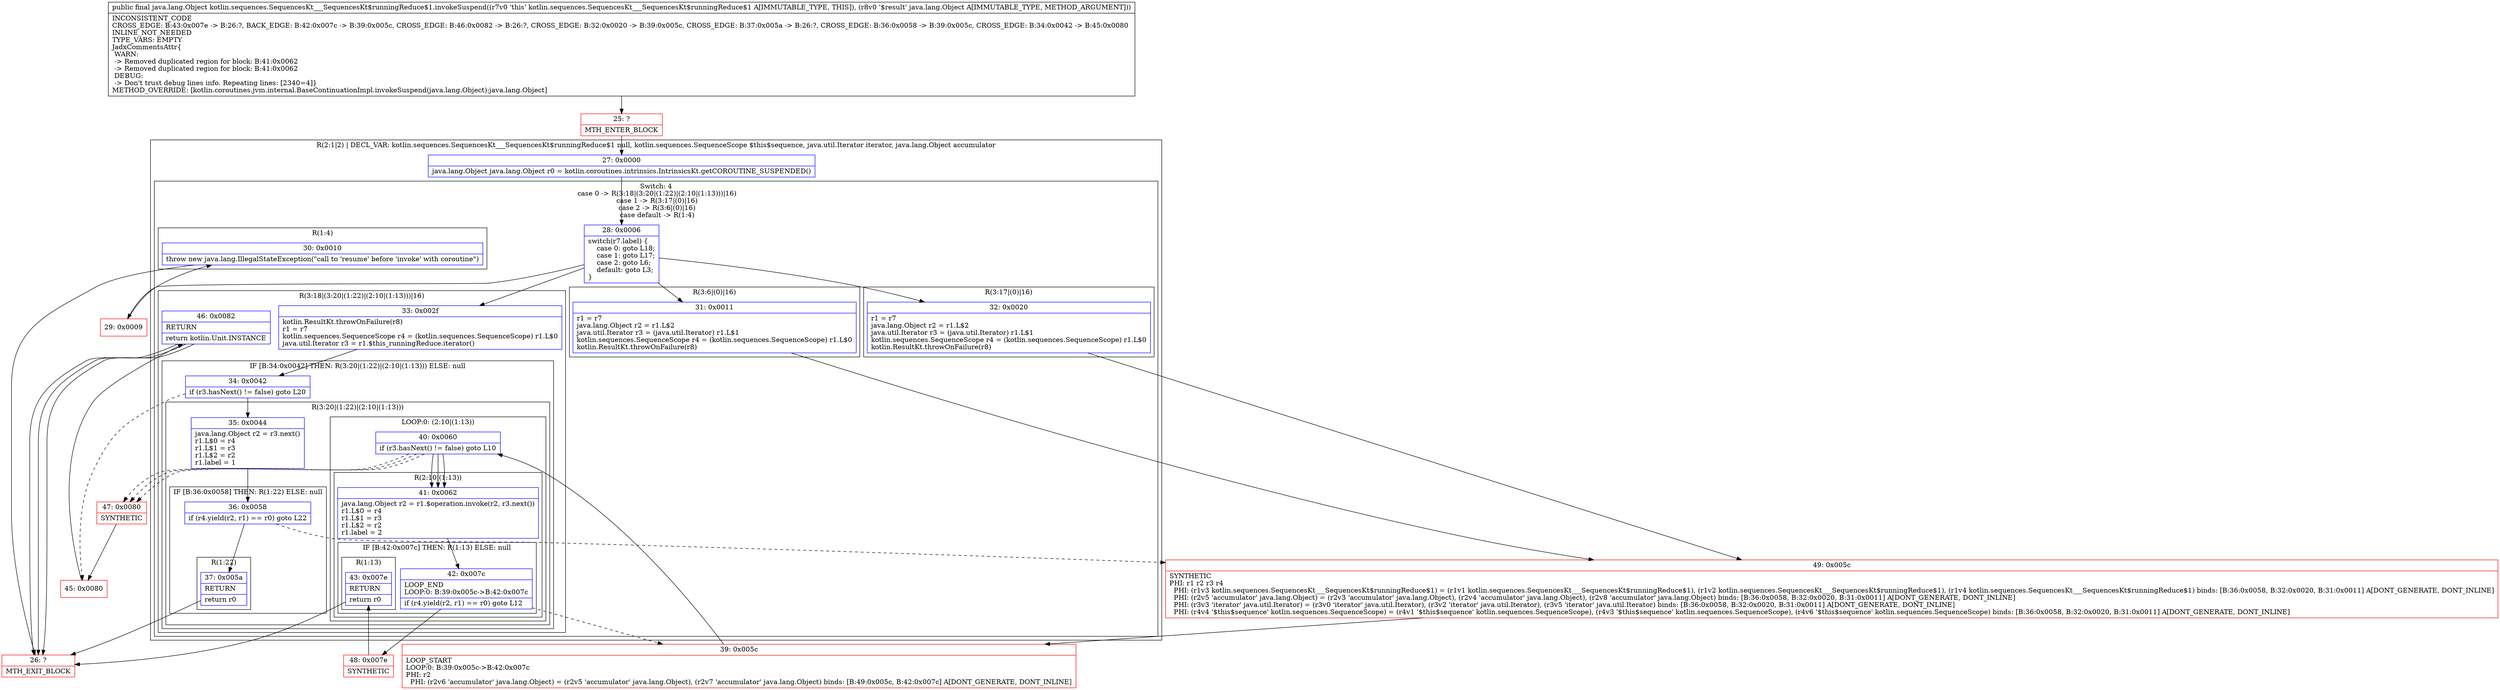 digraph "CFG forkotlin.sequences.SequencesKt___SequencesKt$runningReduce$1.invokeSuspend(Ljava\/lang\/Object;)Ljava\/lang\/Object;" {
subgraph cluster_Region_1426947830 {
label = "R(2:1|2) | DECL_VAR: kotlin.sequences.SequencesKt___SequencesKt$runningReduce$1 null, kotlin.sequences.SequenceScope $this$sequence, java.util.Iterator iterator, java.lang.Object accumulator\l";
node [shape=record,color=blue];
Node_27 [shape=record,label="{27\:\ 0x0000|java.lang.Object java.lang.Object r0 = kotlin.coroutines.intrinsics.IntrinsicsKt.getCOROUTINE_SUSPENDED()\l}"];
subgraph cluster_SwitchRegion_299216152 {
label = "Switch: 4
 case 0 -> R(3:18|(3:20|(1:22)|(2:10|(1:13)))|16)
 case 1 -> R(3:17|(0)|16)
 case 2 -> R(3:6|(0)|16)
 case default -> R(1:4)";
node [shape=record,color=blue];
Node_28 [shape=record,label="{28\:\ 0x0006|switch(r7.label) \{\l    case 0: goto L18;\l    case 1: goto L17;\l    case 2: goto L6;\l    default: goto L3;\l\}\l}"];
subgraph cluster_Region_740612361 {
label = "R(3:18|(3:20|(1:22)|(2:10|(1:13)))|16)";
node [shape=record,color=blue];
Node_33 [shape=record,label="{33\:\ 0x002f|kotlin.ResultKt.throwOnFailure(r8)\lr1 = r7\lkotlin.sequences.SequenceScope r4 = (kotlin.sequences.SequenceScope) r1.L$0\ljava.util.Iterator r3 = r1.$this_runningReduce.iterator()\l}"];
subgraph cluster_IfRegion_1170685872 {
label = "IF [B:34:0x0042] THEN: R(3:20|(1:22)|(2:10|(1:13))) ELSE: null";
node [shape=record,color=blue];
Node_34 [shape=record,label="{34\:\ 0x0042|if (r3.hasNext() != false) goto L20\l}"];
subgraph cluster_Region_517378113 {
label = "R(3:20|(1:22)|(2:10|(1:13)))";
node [shape=record,color=blue];
Node_35 [shape=record,label="{35\:\ 0x0044|java.lang.Object r2 = r3.next()\lr1.L$0 = r4\lr1.L$1 = r3\lr1.L$2 = r2\lr1.label = 1\l}"];
subgraph cluster_IfRegion_1332166311 {
label = "IF [B:36:0x0058] THEN: R(1:22) ELSE: null";
node [shape=record,color=blue];
Node_36 [shape=record,label="{36\:\ 0x0058|if (r4.yield(r2, r1) == r0) goto L22\l}"];
subgraph cluster_Region_664882198 {
label = "R(1:22)";
node [shape=record,color=blue];
Node_37 [shape=record,label="{37\:\ 0x005a|RETURN\l|return r0\l}"];
}
}
subgraph cluster_LoopRegion_525123809 {
label = "LOOP:0: (2:10|(1:13))";
node [shape=record,color=blue];
Node_40 [shape=record,label="{40\:\ 0x0060|if (r3.hasNext() != false) goto L10\l}"];
subgraph cluster_Region_338750979 {
label = "R(2:10|(1:13))";
node [shape=record,color=blue];
Node_41 [shape=record,label="{41\:\ 0x0062|java.lang.Object r2 = r1.$operation.invoke(r2, r3.next())\lr1.L$0 = r4\lr1.L$1 = r3\lr1.L$2 = r2\lr1.label = 2\l}"];
subgraph cluster_IfRegion_1686400600 {
label = "IF [B:42:0x007c] THEN: R(1:13) ELSE: null";
node [shape=record,color=blue];
Node_42 [shape=record,label="{42\:\ 0x007c|LOOP_END\lLOOP:0: B:39:0x005c\-\>B:42:0x007c\l|if (r4.yield(r2, r1) == r0) goto L12\l}"];
subgraph cluster_Region_1522550512 {
label = "R(1:13)";
node [shape=record,color=blue];
Node_43 [shape=record,label="{43\:\ 0x007e|RETURN\l|return r0\l}"];
}
}
}
}
}
}
Node_46 [shape=record,label="{46\:\ 0x0082|RETURN\l|return kotlin.Unit.INSTANCE\l}"];
}
subgraph cluster_Region_21553511 {
label = "R(3:17|(0)|16)";
node [shape=record,color=blue];
Node_32 [shape=record,label="{32\:\ 0x0020|r1 = r7\ljava.lang.Object r2 = r1.L$2\ljava.util.Iterator r3 = (java.util.Iterator) r1.L$1\lkotlin.sequences.SequenceScope r4 = (kotlin.sequences.SequenceScope) r1.L$0\lkotlin.ResultKt.throwOnFailure(r8)\l}"];
subgraph cluster_LoopRegion_1360679774 {
label = "LOOP:0: (0)";
node [shape=record,color=blue];
Node_40 [shape=record,label="{40\:\ 0x0060|if (r3.hasNext() != false) goto L10\l}"];
subgraph cluster_Region_1830525192 {
label = "R(0)";
node [shape=record,color=blue];
}
}
Node_46 [shape=record,label="{46\:\ 0x0082|RETURN\l|return kotlin.Unit.INSTANCE\l}"];
}
subgraph cluster_Region_1182378424 {
label = "R(3:6|(0)|16)";
node [shape=record,color=blue];
Node_31 [shape=record,label="{31\:\ 0x0011|r1 = r7\ljava.lang.Object r2 = r1.L$2\ljava.util.Iterator r3 = (java.util.Iterator) r1.L$1\lkotlin.sequences.SequenceScope r4 = (kotlin.sequences.SequenceScope) r1.L$0\lkotlin.ResultKt.throwOnFailure(r8)\l}"];
subgraph cluster_LoopRegion_291312036 {
label = "LOOP:0: (0)";
node [shape=record,color=blue];
Node_40 [shape=record,label="{40\:\ 0x0060|if (r3.hasNext() != false) goto L10\l}"];
subgraph cluster_Region_1752141990 {
label = "R(0)";
node [shape=record,color=blue];
}
}
Node_46 [shape=record,label="{46\:\ 0x0082|RETURN\l|return kotlin.Unit.INSTANCE\l}"];
}
subgraph cluster_Region_1810677334 {
label = "R(1:4)";
node [shape=record,color=blue];
Node_30 [shape=record,label="{30\:\ 0x0010|throw new java.lang.IllegalStateException(\"call to 'resume' before 'invoke' with coroutine\")\l}"];
}
}
}
Node_25 [shape=record,color=red,label="{25\:\ ?|MTH_ENTER_BLOCK\l}"];
Node_29 [shape=record,color=red,label="{29\:\ 0x0009}"];
Node_26 [shape=record,color=red,label="{26\:\ ?|MTH_EXIT_BLOCK\l}"];
Node_49 [shape=record,color=red,label="{49\:\ 0x005c|SYNTHETIC\lPHI: r1 r2 r3 r4 \l  PHI: (r1v3 kotlin.sequences.SequencesKt___SequencesKt$runningReduce$1) = (r1v1 kotlin.sequences.SequencesKt___SequencesKt$runningReduce$1), (r1v2 kotlin.sequences.SequencesKt___SequencesKt$runningReduce$1), (r1v4 kotlin.sequences.SequencesKt___SequencesKt$runningReduce$1) binds: [B:36:0x0058, B:32:0x0020, B:31:0x0011] A[DONT_GENERATE, DONT_INLINE]\l  PHI: (r2v5 'accumulator' java.lang.Object) = (r2v3 'accumulator' java.lang.Object), (r2v4 'accumulator' java.lang.Object), (r2v8 'accumulator' java.lang.Object) binds: [B:36:0x0058, B:32:0x0020, B:31:0x0011] A[DONT_GENERATE, DONT_INLINE]\l  PHI: (r3v3 'iterator' java.util.Iterator) = (r3v0 'iterator' java.util.Iterator), (r3v2 'iterator' java.util.Iterator), (r3v5 'iterator' java.util.Iterator) binds: [B:36:0x0058, B:32:0x0020, B:31:0x0011] A[DONT_GENERATE, DONT_INLINE]\l  PHI: (r4v4 '$this$sequence' kotlin.sequences.SequenceScope) = (r4v1 '$this$sequence' kotlin.sequences.SequenceScope), (r4v3 '$this$sequence' kotlin.sequences.SequenceScope), (r4v6 '$this$sequence' kotlin.sequences.SequenceScope) binds: [B:36:0x0058, B:32:0x0020, B:31:0x0011] A[DONT_GENERATE, DONT_INLINE]\l}"];
Node_39 [shape=record,color=red,label="{39\:\ 0x005c|LOOP_START\lLOOP:0: B:39:0x005c\-\>B:42:0x007c\lPHI: r2 \l  PHI: (r2v6 'accumulator' java.lang.Object) = (r2v5 'accumulator' java.lang.Object), (r2v7 'accumulator' java.lang.Object) binds: [B:49:0x005c, B:42:0x007c] A[DONT_GENERATE, DONT_INLINE]\l}"];
Node_48 [shape=record,color=red,label="{48\:\ 0x007e|SYNTHETIC\l}"];
Node_47 [shape=record,color=red,label="{47\:\ 0x0080|SYNTHETIC\l}"];
Node_45 [shape=record,color=red,label="{45\:\ 0x0080}"];
MethodNode[shape=record,label="{public final java.lang.Object kotlin.sequences.SequencesKt___SequencesKt$runningReduce$1.invokeSuspend((r7v0 'this' kotlin.sequences.SequencesKt___SequencesKt$runningReduce$1 A[IMMUTABLE_TYPE, THIS]), (r8v0 '$result' java.lang.Object A[IMMUTABLE_TYPE, METHOD_ARGUMENT]))  | INCONSISTENT_CODE\lCROSS_EDGE: B:43:0x007e \-\> B:26:?, BACK_EDGE: B:42:0x007c \-\> B:39:0x005c, CROSS_EDGE: B:46:0x0082 \-\> B:26:?, CROSS_EDGE: B:32:0x0020 \-\> B:39:0x005c, CROSS_EDGE: B:37:0x005a \-\> B:26:?, CROSS_EDGE: B:36:0x0058 \-\> B:39:0x005c, CROSS_EDGE: B:34:0x0042 \-\> B:45:0x0080\lINLINE_NOT_NEEDED\lTYPE_VARS: EMPTY\lJadxCommentsAttr\{\l WARN: \l \-\> Removed duplicated region for block: B:41:0x0062 \l \-\> Removed duplicated region for block: B:41:0x0062 \l DEBUG: \l \-\> Don't trust debug lines info. Repeating lines: [2340=4]\}\lMETHOD_OVERRIDE: [kotlin.coroutines.jvm.internal.BaseContinuationImpl.invokeSuspend(java.lang.Object):java.lang.Object]\l}"];
MethodNode -> Node_25;Node_27 -> Node_28;
Node_28 -> Node_29;
Node_28 -> Node_31;
Node_28 -> Node_32;
Node_28 -> Node_33;
Node_33 -> Node_34;
Node_34 -> Node_35;
Node_34 -> Node_45[style=dashed];
Node_35 -> Node_36;
Node_36 -> Node_37;
Node_36 -> Node_49[style=dashed];
Node_37 -> Node_26;
Node_40 -> Node_41;
Node_40 -> Node_47[style=dashed];
Node_41 -> Node_42;
Node_42 -> Node_39[style=dashed];
Node_42 -> Node_48;
Node_43 -> Node_26;
Node_46 -> Node_26;
Node_32 -> Node_49;
Node_40 -> Node_41;
Node_40 -> Node_47[style=dashed];
Node_46 -> Node_26;
Node_31 -> Node_49;
Node_40 -> Node_41;
Node_40 -> Node_47[style=dashed];
Node_46 -> Node_26;
Node_30 -> Node_26;
Node_25 -> Node_27;
Node_29 -> Node_30;
Node_49 -> Node_39;
Node_39 -> Node_40;
Node_48 -> Node_43;
Node_47 -> Node_45;
Node_45 -> Node_46;
}

